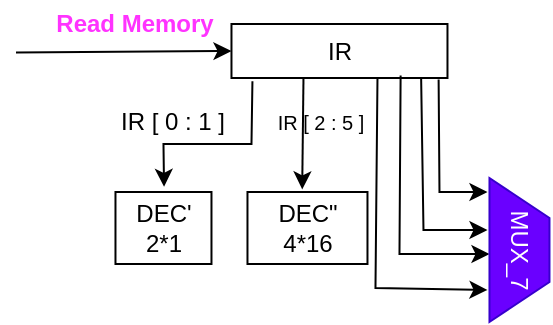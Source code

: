 <mxfile version="22.1.16" type="github">
  <diagram name="Page-1" id="Bb-EMWeqlnFe7wZa1K4K">
    <mxGraphModel dx="423" dy="289" grid="1" gridSize="10" guides="1" tooltips="1" connect="1" arrows="1" fold="1" page="1" pageScale="1" pageWidth="1100" pageHeight="850" math="0" shadow="0">
      <root>
        <mxCell id="0" />
        <mxCell id="1" parent="0" />
        <mxCell id="euj-i1NuRjFge6NPLihV-1" value="IR" style="rounded=0;whiteSpace=wrap;html=1;" vertex="1" parent="1">
          <mxGeometry x="177.74" y="122" width="108" height="27" as="geometry" />
        </mxCell>
        <mxCell id="euj-i1NuRjFge6NPLihV-2" value="" style="endArrow=classic;html=1;rounded=0;exitX=0.095;exitY=1.063;exitDx=0;exitDy=0;exitPerimeter=0;entryX=0;entryY=0.5;entryDx=0;entryDy=0;" edge="1" parent="1" target="euj-i1NuRjFge6NPLihV-1">
          <mxGeometry width="50" height="50" relative="1" as="geometry">
            <mxPoint x="70" y="136.252" as="sourcePoint" />
            <mxPoint x="177.74" y="134" as="targetPoint" />
          </mxGeometry>
        </mxCell>
        <mxCell id="euj-i1NuRjFge6NPLihV-3" value="&lt;font color=&quot;#ff33ff&quot;&gt;Read Memory&lt;br&gt;&lt;/font&gt;" style="text;html=1;align=center;verticalAlign=middle;resizable=0;points=[];autosize=1;strokeColor=none;fillColor=none;fontStyle=1" vertex="1" parent="1">
          <mxGeometry x="75.24" y="110" width="108" height="24" as="geometry" />
        </mxCell>
        <mxCell id="euj-i1NuRjFge6NPLihV-4" value="DEC&#39;&lt;br&gt;2*1" style="rounded=0;whiteSpace=wrap;html=1;" vertex="1" parent="1">
          <mxGeometry x="119.74" y="206" width="48" height="36" as="geometry" />
        </mxCell>
        <mxCell id="euj-i1NuRjFge6NPLihV-5" value="DEC&quot;&lt;br&gt;4*16" style="rounded=0;whiteSpace=wrap;html=1;" vertex="1" parent="1">
          <mxGeometry x="185.74" y="206" width="60" height="36" as="geometry" />
        </mxCell>
        <mxCell id="euj-i1NuRjFge6NPLihV-6" value="" style="endArrow=classic;html=1;rounded=0;entryX=0.506;entryY=-0.072;entryDx=0;entryDy=0;entryPerimeter=0;exitX=0.097;exitY=1.059;exitDx=0;exitDy=0;exitPerimeter=0;" edge="1" parent="1" source="euj-i1NuRjFge6NPLihV-1" target="euj-i1NuRjFge6NPLihV-4">
          <mxGeometry width="50" height="50" relative="1" as="geometry">
            <mxPoint x="189.23" y="149" as="sourcePoint" />
            <mxPoint x="189.23" y="194" as="targetPoint" />
            <Array as="points">
              <mxPoint x="187.74" y="182" />
              <mxPoint x="143.74" y="182" />
            </Array>
          </mxGeometry>
        </mxCell>
        <mxCell id="euj-i1NuRjFge6NPLihV-7" value="" style="endArrow=classic;html=1;rounded=0;exitX=0.611;exitY=1;exitDx=0;exitDy=0;exitPerimeter=0;entryX=0.456;entryY=-0.036;entryDx=0;entryDy=0;entryPerimeter=0;" edge="1" parent="1" target="euj-i1NuRjFge6NPLihV-5">
          <mxGeometry width="50" height="50" relative="1" as="geometry">
            <mxPoint x="213.738" y="149.0" as="sourcePoint" />
            <mxPoint x="213.75" y="194" as="targetPoint" />
          </mxGeometry>
        </mxCell>
        <mxCell id="euj-i1NuRjFge6NPLihV-8" value="" style="endArrow=classic;html=1;rounded=0;exitX=0.959;exitY=1.028;exitDx=0;exitDy=0;exitPerimeter=0;entryX=0.12;entryY=1.02;entryDx=0;entryDy=0;entryPerimeter=0;" edge="1" parent="1" source="euj-i1NuRjFge6NPLihV-1">
          <mxGeometry width="50" height="50" relative="1" as="geometry">
            <mxPoint x="261.74" y="256" as="sourcePoint" />
            <mxPoint x="305.74" y="206" as="targetPoint" />
            <Array as="points">
              <mxPoint x="281.74" y="206" />
            </Array>
          </mxGeometry>
        </mxCell>
        <mxCell id="euj-i1NuRjFge6NPLihV-9" value="" style="endArrow=classic;html=1;rounded=0;exitX=0.878;exitY=0.99;exitDx=0;exitDy=0;exitPerimeter=0;entryX=0.391;entryY=1.028;entryDx=0;entryDy=0;entryPerimeter=0;" edge="1" parent="1" source="euj-i1NuRjFge6NPLihV-1">
          <mxGeometry width="50" height="50" relative="1" as="geometry">
            <mxPoint x="261.74" y="256" as="sourcePoint" />
            <mxPoint x="305.74" y="225" as="targetPoint" />
            <Array as="points">
              <mxPoint x="273.74" y="225" />
            </Array>
          </mxGeometry>
        </mxCell>
        <mxCell id="euj-i1NuRjFge6NPLihV-10" value="" style="endArrow=classic;html=1;rounded=0;exitX=0.783;exitY=0.952;exitDx=0;exitDy=0;entryX=0.391;entryY=1.028;entryDx=0;entryDy=0;entryPerimeter=0;exitPerimeter=0;" edge="1" parent="1" source="euj-i1NuRjFge6NPLihV-1">
          <mxGeometry width="50" height="50" relative="1" as="geometry">
            <mxPoint x="273.74" y="161" as="sourcePoint" />
            <mxPoint x="306.74" y="237" as="targetPoint" />
            <Array as="points">
              <mxPoint x="261.74" y="237" />
            </Array>
          </mxGeometry>
        </mxCell>
        <mxCell id="euj-i1NuRjFge6NPLihV-11" value="" style="endArrow=classic;html=1;rounded=0;exitX=0.783;exitY=0.952;exitDx=0;exitDy=0;entryX=0.804;entryY=1.028;entryDx=0;entryDy=0;entryPerimeter=0;exitPerimeter=0;" edge="1" parent="1">
          <mxGeometry width="50" height="50" relative="1" as="geometry">
            <mxPoint x="250.74" y="149" as="sourcePoint" />
            <mxPoint x="305.74" y="255" as="targetPoint" />
            <Array as="points">
              <mxPoint x="249.74" y="254" />
            </Array>
          </mxGeometry>
        </mxCell>
        <mxCell id="euj-i1NuRjFge6NPLihV-12" value="IR [ 0 : 1 ]" style="text;html=1;align=center;verticalAlign=middle;resizable=0;points=[];autosize=1;strokeColor=none;fillColor=none;" vertex="1" parent="1">
          <mxGeometry x="105.74" y="159" width="84" height="24" as="geometry" />
        </mxCell>
        <mxCell id="euj-i1NuRjFge6NPLihV-13" value="&lt;font style=&quot;font-size: 10px;&quot;&gt;IR [ 2 : 5 ]&lt;/font&gt;" style="text;html=1;align=center;verticalAlign=middle;resizable=0;points=[];autosize=1;strokeColor=none;fillColor=none;rotation=0;" vertex="1" parent="1">
          <mxGeometry x="185.74" y="159" width="72" height="24" as="geometry" />
        </mxCell>
        <mxCell id="euj-i1NuRjFge6NPLihV-14" value="MUX_7" style="shape=trapezoid;perimeter=trapezoidPerimeter;whiteSpace=wrap;html=1;fixedSize=1;rotation=90;fillColor=#6a00ff;fontColor=#ffffff;strokeColor=#3700CC;" vertex="1" parent="1">
          <mxGeometry x="285.74" y="220" width="72" height="30" as="geometry" />
        </mxCell>
      </root>
    </mxGraphModel>
  </diagram>
</mxfile>
